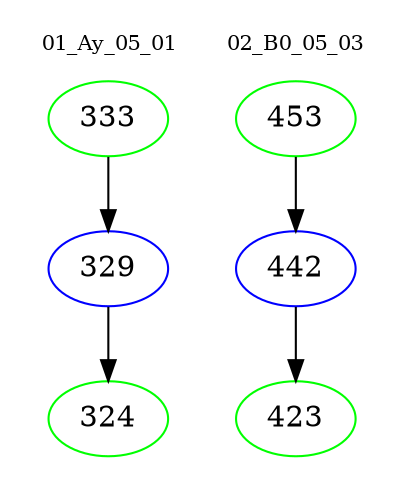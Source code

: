 digraph{
subgraph cluster_0 {
color = white
label = "01_Ay_05_01";
fontsize=10;
T0_333 [label="333", color="green"]
T0_333 -> T0_329 [color="black"]
T0_329 [label="329", color="blue"]
T0_329 -> T0_324 [color="black"]
T0_324 [label="324", color="green"]
}
subgraph cluster_1 {
color = white
label = "02_B0_05_03";
fontsize=10;
T1_453 [label="453", color="green"]
T1_453 -> T1_442 [color="black"]
T1_442 [label="442", color="blue"]
T1_442 -> T1_423 [color="black"]
T1_423 [label="423", color="green"]
}
}
